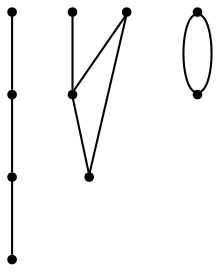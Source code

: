 graph {
  node [shape=point,comment="{\"directed\":false,\"doi\":\"10.1007/978-3-642-00219-9_27\",\"figure\":\"2 (2)\"}"]

  v0 [pos="1718.240299597452,801.307971912731"]
  v1 [pos="1718.2402995974517,917.0124149946733"]
  v2 [pos="1656.5860734096793,995.449486361417"]
  v3 [pos="1636.241787222929,736.5968474232068"]
  v4 [pos="1516.836256515148,736.5968474232068"]
  v5 [pos="1556.39903748978,995.449486361417"]
  v6 [pos="1459.289317428234,822.8782619406962"]
  v7 [pos="1513.237846977766,995.449486361417"]
  v8 [pos="1502.4506351914515,736.5968474232068"]
  v9 [pos="1459.289317428234,779.7376818847658"]

  v7 -- v6 [id="-2",pos="1513.237846977766,995.449486361417 1459.289317428234,995.449486361417 1459.289317428234,995.449486361417 1459.289317428234,995.449486361417 1459.289317428234,822.8782619406962 1459.289317428234,822.8782619406962 1459.289317428234,822.8782619406962"]
  v9 -- v8 [id="-3",pos="1459.289317428234,779.7376818847658 1459.289317428234,736.5968474232068 1459.289317428234,736.5968474232068 1459.289317428234,736.5968474232068 1502.4506351914515,736.5968474232068 1502.4506351914515,736.5968474232068 1502.4506351914515,736.5968474232068"]
  v7 -- v4 [id="-4",pos="1513.237846977766,995.449486361417 1516.836256515148,736.5968474232068 1516.836256515148,736.5968474232068 1516.836256515148,736.5968474232068"]
  v4 -- v6 [id="-5",pos="1516.836256515148,736.5968474232068 1459.289317428234,822.8782619406962 1459.289317428234,822.8782619406962 1459.289317428234,822.8782619406962"]
  v1 -- v0 [id="-6",pos="1718.2402995974517,917.0124149946733 1718.240299597452,801.307971912731 1718.240299597452,801.307971912731 1718.240299597452,801.307971912731"]
  v9 -- v8 [id="-9",pos="1459.289317428234,779.7376818847658 1502.4506351914515,736.5968474232068 1502.4506351914515,736.5968474232068 1502.4506351914515,736.5968474232068"]
  v5 -- v2 [id="-10",pos="1556.39903748978,995.449486361417 1656.5860734096793,995.449486361417 1656.5860734096793,995.449486361417 1656.5860734096793,995.449486361417"]
  v2 -- v1 [id="-11",pos="1656.5860734096793,995.449486361417 1718.2402995974517,917.0124149946733 1718.2402995974517,917.0124149946733 1718.2402995974517,917.0124149946733"]
  v3 -- v4 [id="-13",pos="1636.241787222929,736.5968474232068 1516.836256515148,736.5968474232068 1516.836256515148,736.5968474232068 1516.836256515148,736.5968474232068"]
}